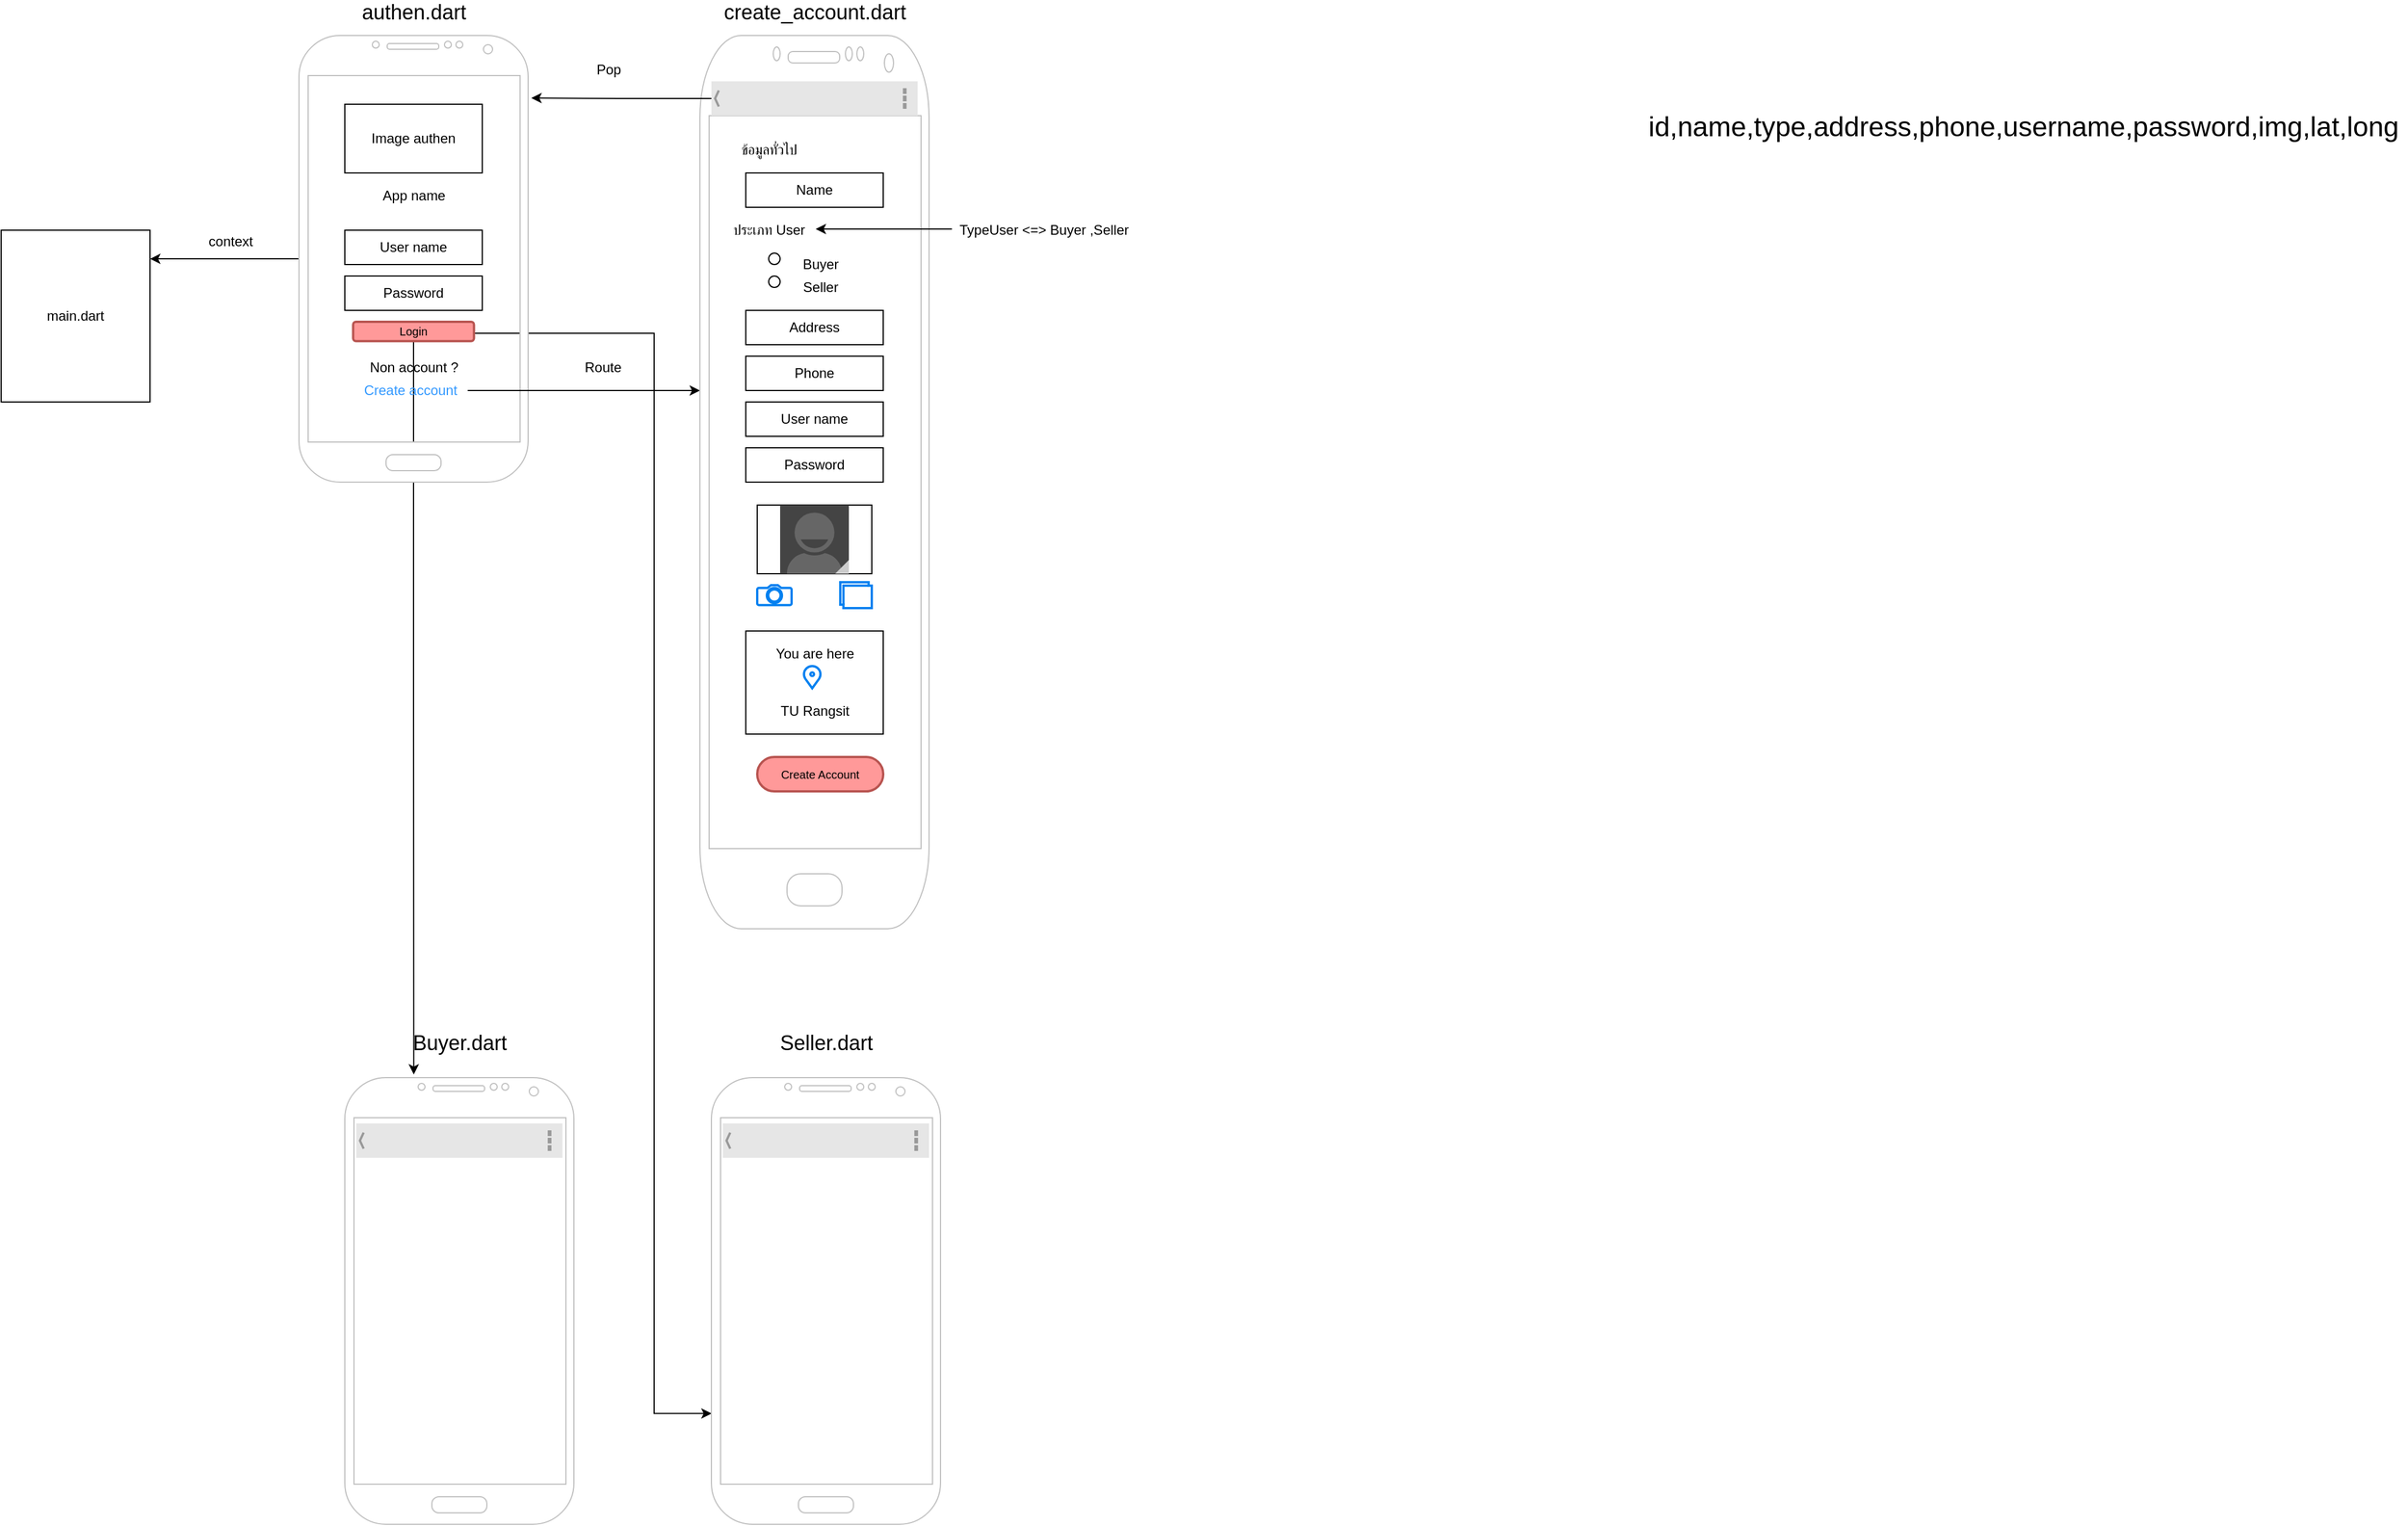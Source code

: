 <mxfile version="15.3.7" type="device"><diagram id="26nUx0y7mRMt_ns1eNpt" name="Page-1"><mxGraphModel dx="2374" dy="1134" grid="1" gridSize="10" guides="0" tooltips="1" connect="1" arrows="1" fold="1" page="1" pageScale="1" pageWidth="4681" pageHeight="3300" math="0" shadow="0"><root><mxCell id="0"/><mxCell id="1" parent="0"/><mxCell id="sx2doZqShM9R0IfDt5Ej-10" style="edgeStyle=orthogonalEdgeStyle;rounded=0;orthogonalLoop=1;jettySize=auto;html=1;entryX=0.301;entryY=-0.007;entryDx=0;entryDy=0;entryPerimeter=0;exitX=0.5;exitY=1;exitDx=0;exitDy=0;" parent="1" source="1dJgHvSNQoC90cyxaBVK-8" target="sx2doZqShM9R0IfDt5Ej-3" edge="1"><mxGeometry relative="1" as="geometry"/></mxCell><mxCell id="sx2doZqShM9R0IfDt5Ej-11" style="edgeStyle=orthogonalEdgeStyle;rounded=0;orthogonalLoop=1;jettySize=auto;html=1;entryX=0.001;entryY=0.752;entryDx=0;entryDy=0;entryPerimeter=0;exitX=1;exitY=0.25;exitDx=0;exitDy=0;" parent="1" source="1dJgHvSNQoC90cyxaBVK-8" target="sx2doZqShM9R0IfDt5Ej-7" edge="1"><mxGeometry relative="1" as="geometry"><mxPoint x="580" y="1230" as="targetPoint"/><Array as="points"><mxPoint x="443" y="340"/><mxPoint x="600" y="340"/><mxPoint x="600" y="1283"/></Array></mxGeometry></mxCell><mxCell id="sx2doZqShM9R0IfDt5Ej-13" style="edgeStyle=orthogonalEdgeStyle;rounded=0;orthogonalLoop=1;jettySize=auto;html=1;entryX=1;entryY=0.167;entryDx=0;entryDy=0;entryPerimeter=0;" parent="1" source="1dJgHvSNQoC90cyxaBVK-1" target="sx2doZqShM9R0IfDt5Ej-12" edge="1"><mxGeometry relative="1" as="geometry"/></mxCell><mxCell id="1dJgHvSNQoC90cyxaBVK-1" value="" style="verticalLabelPosition=bottom;verticalAlign=top;html=1;shadow=0;dashed=0;strokeWidth=1;shape=mxgraph.android.phone2;strokeColor=#c0c0c0;" parent="1" vertex="1"><mxGeometry x="290" y="80" width="200" height="390" as="geometry"/></mxCell><mxCell id="1dJgHvSNQoC90cyxaBVK-2" value="&lt;font style=&quot;font-size: 18px&quot;&gt;authen.dart&lt;/font&gt;" style="text;html=1;align=center;verticalAlign=middle;resizable=0;points=[];autosize=1;strokeColor=none;" parent="1" vertex="1"><mxGeometry x="335" y="50" width="110" height="20" as="geometry"/></mxCell><mxCell id="1dJgHvSNQoC90cyxaBVK-3" value="Image authen" style="whiteSpace=wrap;html=1;" parent="1" vertex="1"><mxGeometry x="330" y="140" width="120" height="60" as="geometry"/></mxCell><mxCell id="1dJgHvSNQoC90cyxaBVK-5" value="App name" style="text;html=1;align=center;verticalAlign=middle;resizable=0;points=[];autosize=1;strokeColor=none;" parent="1" vertex="1"><mxGeometry x="355" y="210" width="70" height="20" as="geometry"/></mxCell><mxCell id="1dJgHvSNQoC90cyxaBVK-6" value="User name" style="whiteSpace=wrap;html=1;" parent="1" vertex="1"><mxGeometry x="330" y="250" width="120" height="30" as="geometry"/></mxCell><mxCell id="1dJgHvSNQoC90cyxaBVK-7" value="Password" style="whiteSpace=wrap;html=1;" parent="1" vertex="1"><mxGeometry x="330" y="290" width="120" height="30" as="geometry"/></mxCell><mxCell id="1dJgHvSNQoC90cyxaBVK-8" value="Login" style="rounded=1;html=1;shadow=0;dashed=0;whiteSpace=wrap;fontSize=10;align=center;strokeColor=#b85450;strokeWidth=2;fillColor=#FF9999;" parent="1" vertex="1"><mxGeometry x="337.25" y="330" width="105.5" height="16.88" as="geometry"/></mxCell><mxCell id="1dJgHvSNQoC90cyxaBVK-9" value="Non account ?" style="text;html=1;align=center;verticalAlign=middle;resizable=0;points=[];autosize=1;strokeColor=none;" parent="1" vertex="1"><mxGeometry x="345" y="360" width="90" height="20" as="geometry"/></mxCell><mxCell id="1dJgHvSNQoC90cyxaBVK-32" style="edgeStyle=orthogonalEdgeStyle;rounded=0;orthogonalLoop=1;jettySize=auto;html=1;" parent="1" source="1dJgHvSNQoC90cyxaBVK-10" edge="1"><mxGeometry relative="1" as="geometry"><mxPoint x="640" y="390" as="targetPoint"/><Array as="points"><mxPoint x="640" y="390"/></Array></mxGeometry></mxCell><mxCell id="1dJgHvSNQoC90cyxaBVK-10" value="&lt;font color=&quot;#3399ff&quot;&gt;Create account&lt;/font&gt;" style="text;html=1;align=center;verticalAlign=middle;resizable=0;points=[];autosize=1;strokeColor=none;" parent="1" vertex="1"><mxGeometry x="337.25" y="380" width="100" height="20" as="geometry"/></mxCell><mxCell id="1dJgHvSNQoC90cyxaBVK-12" value="Route" style="text;html=1;align=center;verticalAlign=middle;resizable=0;points=[];autosize=1;strokeColor=none;" parent="1" vertex="1"><mxGeometry x="530" y="360" width="50" height="20" as="geometry"/></mxCell><mxCell id="1dJgHvSNQoC90cyxaBVK-13" value="" style="verticalLabelPosition=bottom;verticalAlign=top;html=1;shadow=0;dashed=0;strokeWidth=1;shape=mxgraph.android.phone2;strokeColor=#c0c0c0;" parent="1" vertex="1"><mxGeometry x="640" y="80" width="200" height="780" as="geometry"/></mxCell><mxCell id="1dJgHvSNQoC90cyxaBVK-15" style="edgeStyle=orthogonalEdgeStyle;rounded=0;orthogonalLoop=1;jettySize=auto;html=1;entryX=1.014;entryY=0.14;entryDx=0;entryDy=0;entryPerimeter=0;" parent="1" source="1dJgHvSNQoC90cyxaBVK-14" target="1dJgHvSNQoC90cyxaBVK-1" edge="1"><mxGeometry relative="1" as="geometry"/></mxCell><mxCell id="1dJgHvSNQoC90cyxaBVK-14" value="" style="strokeWidth=1;html=1;shadow=0;dashed=0;shape=mxgraph.android.action_bar_landscape;fillColor=#E6E6E6;strokeColor=#c0c0c0;strokeWidth=2;" parent="1" vertex="1"><mxGeometry x="650" y="120" width="180" height="30" as="geometry"/></mxCell><mxCell id="1dJgHvSNQoC90cyxaBVK-17" value="Pop" style="text;html=1;align=center;verticalAlign=middle;resizable=0;points=[];autosize=1;strokeColor=none;" parent="1" vertex="1"><mxGeometry x="540" y="100" width="40" height="20" as="geometry"/></mxCell><mxCell id="1dJgHvSNQoC90cyxaBVK-18" value="" style="whiteSpace=wrap;html=1;" parent="1" vertex="1"><mxGeometry x="690" y="490" width="100" height="60" as="geometry"/></mxCell><mxCell id="1dJgHvSNQoC90cyxaBVK-20" value="" style="html=1;verticalLabelPosition=bottom;align=center;labelBackgroundColor=#ffffff;verticalAlign=top;strokeWidth=2;strokeColor=#0080F0;shadow=0;dashed=0;shape=mxgraph.ios7.icons.user;fillColor=#FFFFFF;" parent="1" vertex="1"><mxGeometry x="717.5" y="497.5" width="45" height="45" as="geometry"/></mxCell><mxCell id="1dJgHvSNQoC90cyxaBVK-22" value="" style="html=1;verticalLabelPosition=bottom;align=center;labelBackgroundColor=#ffffff;verticalAlign=top;strokeWidth=2;strokeColor=#0080F0;shadow=0;dashed=0;shape=mxgraph.ios7.icons.camera;fillColor=#FFFFFF;" parent="1" vertex="1"><mxGeometry x="690" y="560" width="30" height="17.4" as="geometry"/></mxCell><mxCell id="1dJgHvSNQoC90cyxaBVK-23" value="" style="html=1;verticalLabelPosition=bottom;align=center;labelBackgroundColor=#ffffff;verticalAlign=top;strokeWidth=2;strokeColor=#0080F0;shadow=0;dashed=0;shape=mxgraph.ios7.icons.folders_2;fillColor=#FFFFFF;" parent="1" vertex="1"><mxGeometry x="762.5" y="557.4" width="27.5" height="22.6" as="geometry"/></mxCell><mxCell id="1dJgHvSNQoC90cyxaBVK-26" value="&lt;font style=&quot;font-size: 18px&quot;&gt;create_account.dart&lt;/font&gt;" style="text;html=1;align=center;verticalAlign=middle;resizable=0;points=[];autosize=1;strokeColor=none;" parent="1" vertex="1"><mxGeometry x="655" y="50" width="170" height="20" as="geometry"/></mxCell><mxCell id="1dJgHvSNQoC90cyxaBVK-27" value="Name" style="whiteSpace=wrap;html=1;" parent="1" vertex="1"><mxGeometry x="680" y="200" width="120" height="30" as="geometry"/></mxCell><mxCell id="1dJgHvSNQoC90cyxaBVK-28" value="User name" style="whiteSpace=wrap;html=1;" parent="1" vertex="1"><mxGeometry x="680" y="400" width="120" height="30" as="geometry"/></mxCell><mxCell id="1dJgHvSNQoC90cyxaBVK-29" value="Password" style="whiteSpace=wrap;html=1;" parent="1" vertex="1"><mxGeometry x="680" y="440" width="120" height="30" as="geometry"/></mxCell><mxCell id="1dJgHvSNQoC90cyxaBVK-33" value="" style="whiteSpace=wrap;html=1;" parent="1" vertex="1"><mxGeometry x="680" y="600" width="120" height="90" as="geometry"/></mxCell><mxCell id="1dJgHvSNQoC90cyxaBVK-34" value="" style="html=1;verticalLabelPosition=bottom;align=center;labelBackgroundColor=#ffffff;verticalAlign=top;strokeWidth=2;strokeColor=#0080F0;shadow=0;dashed=0;shape=mxgraph.ios7.icons.location;fillColor=#FFFFFF;" parent="1" vertex="1"><mxGeometry x="730" y="630" width="16" height="20" as="geometry"/></mxCell><mxCell id="1dJgHvSNQoC90cyxaBVK-35" value="You are here" style="text;html=1;align=center;verticalAlign=middle;resizable=0;points=[];autosize=1;strokeColor=none;" parent="1" vertex="1"><mxGeometry x="700" y="610" width="80" height="20" as="geometry"/></mxCell><mxCell id="pUANR-uJmT7myDHNlWh9-1" value="TU Rangsit" style="text;html=1;align=center;verticalAlign=middle;resizable=0;points=[];autosize=1;strokeColor=none;" parent="1" vertex="1"><mxGeometry x="700" y="660" width="80" height="20" as="geometry"/></mxCell><mxCell id="pUANR-uJmT7myDHNlWh9-2" value="ประเภท User" style="text;html=1;align=center;verticalAlign=middle;resizable=0;points=[];autosize=1;strokeColor=none;" parent="1" vertex="1"><mxGeometry x="660" y="240" width="80" height="20" as="geometry"/></mxCell><mxCell id="pUANR-uJmT7myDHNlWh9-13" value="ข้อมูลทั่วไป" style="text;html=1;align=center;verticalAlign=middle;resizable=0;points=[];autosize=1;strokeColor=none;" parent="1" vertex="1"><mxGeometry x="665" y="170" width="70" height="20" as="geometry"/></mxCell><mxCell id="pUANR-uJmT7myDHNlWh9-14" value="" style="ellipse;whiteSpace=wrap;html=1;aspect=fixed;" parent="1" vertex="1"><mxGeometry x="700" y="270" width="10" height="10" as="geometry"/></mxCell><mxCell id="pUANR-uJmT7myDHNlWh9-16" value="" style="ellipse;whiteSpace=wrap;html=1;aspect=fixed;" parent="1" vertex="1"><mxGeometry x="700" y="290" width="10" height="10" as="geometry"/></mxCell><mxCell id="pUANR-uJmT7myDHNlWh9-23" value="Buyer" style="text;html=1;align=center;verticalAlign=middle;resizable=0;points=[];autosize=1;strokeColor=none;" parent="1" vertex="1"><mxGeometry x="720" y="270" width="50" height="20" as="geometry"/></mxCell><mxCell id="pUANR-uJmT7myDHNlWh9-24" value="Seller" style="text;html=1;align=center;verticalAlign=middle;resizable=0;points=[];autosize=1;strokeColor=none;" parent="1" vertex="1"><mxGeometry x="720" y="290" width="50" height="20" as="geometry"/></mxCell><mxCell id="pUANR-uJmT7myDHNlWh9-27" value="Address" style="whiteSpace=wrap;html=1;" parent="1" vertex="1"><mxGeometry x="680" y="320" width="120" height="30" as="geometry"/></mxCell><mxCell id="pUANR-uJmT7myDHNlWh9-28" value="Phone" style="whiteSpace=wrap;html=1;" parent="1" vertex="1"><mxGeometry x="680" y="360" width="120" height="30" as="geometry"/></mxCell><mxCell id="pUANR-uJmT7myDHNlWh9-29" value="Create Account" style="rounded=1;html=1;shadow=0;dashed=0;whiteSpace=wrap;fontSize=10;align=center;strokeColor=#b85450;strokeWidth=2;fillColor=#FF9999;arcSize=50;" parent="1" vertex="1"><mxGeometry x="690" y="710" width="110" height="30" as="geometry"/></mxCell><mxCell id="sx2doZqShM9R0IfDt5Ej-1" value="" style="verticalLabelPosition=bottom;verticalAlign=top;html=1;shadow=0;dashed=0;strokeWidth=1;shape=mxgraph.android.contact_badge_normal;" parent="1" vertex="1"><mxGeometry x="710" y="490" width="60" height="60" as="geometry"/></mxCell><mxCell id="sx2doZqShM9R0IfDt5Ej-3" value="" style="verticalLabelPosition=bottom;verticalAlign=top;html=1;shadow=0;dashed=0;strokeWidth=1;shape=mxgraph.android.phone2;strokeColor=#c0c0c0;" parent="1" vertex="1"><mxGeometry x="330" y="990" width="200" height="390" as="geometry"/></mxCell><mxCell id="sx2doZqShM9R0IfDt5Ej-5" value="&lt;font style=&quot;font-size: 18px&quot;&gt;Buyer.dart&lt;/font&gt;" style="text;html=1;align=center;verticalAlign=middle;resizable=0;points=[];autosize=1;strokeColor=none;" parent="1" vertex="1"><mxGeometry x="380" y="950" width="100" height="20" as="geometry"/></mxCell><mxCell id="sx2doZqShM9R0IfDt5Ej-6" value="" style="strokeWidth=1;html=1;shadow=0;dashed=0;shape=mxgraph.android.action_bar_landscape;fillColor=#E6E6E6;strokeColor=#c0c0c0;strokeWidth=2;" parent="1" vertex="1"><mxGeometry x="340" y="1030" width="180" height="30" as="geometry"/></mxCell><mxCell id="sx2doZqShM9R0IfDt5Ej-7" value="" style="verticalLabelPosition=bottom;verticalAlign=top;html=1;shadow=0;dashed=0;strokeWidth=1;shape=mxgraph.android.phone2;strokeColor=#c0c0c0;" parent="1" vertex="1"><mxGeometry x="650" y="990" width="200" height="390" as="geometry"/></mxCell><mxCell id="sx2doZqShM9R0IfDt5Ej-8" value="&lt;font style=&quot;font-size: 18px&quot;&gt;Seller.dart&lt;/font&gt;" style="text;html=1;align=center;verticalAlign=middle;resizable=0;points=[];autosize=1;strokeColor=none;" parent="1" vertex="1"><mxGeometry x="700" y="950" width="100" height="20" as="geometry"/></mxCell><mxCell id="sx2doZqShM9R0IfDt5Ej-9" value="" style="strokeWidth=1;html=1;shadow=0;dashed=0;shape=mxgraph.android.action_bar_landscape;fillColor=#E6E6E6;strokeColor=#c0c0c0;strokeWidth=2;" parent="1" vertex="1"><mxGeometry x="660" y="1030" width="180" height="30" as="geometry"/></mxCell><mxCell id="sx2doZqShM9R0IfDt5Ej-12" value="main.dart" style="whiteSpace=wrap;html=1;" parent="1" vertex="1"><mxGeometry x="30" y="250" width="130" height="150" as="geometry"/></mxCell><mxCell id="sx2doZqShM9R0IfDt5Ej-14" value="context" style="text;html=1;align=center;verticalAlign=middle;resizable=0;points=[];autosize=1;strokeColor=none;" parent="1" vertex="1"><mxGeometry x="205" y="250" width="50" height="20" as="geometry"/></mxCell><mxCell id="dlDtpXEqqksPlK_vMgku-2" style="edgeStyle=orthogonalEdgeStyle;rounded=0;orthogonalLoop=1;jettySize=auto;html=1;entryX=1.013;entryY=0.45;entryDx=0;entryDy=0;entryPerimeter=0;" parent="1" source="dlDtpXEqqksPlK_vMgku-1" target="pUANR-uJmT7myDHNlWh9-2" edge="1"><mxGeometry relative="1" as="geometry"><Array as="points"><mxPoint x="830" y="249"/><mxPoint x="830" y="249"/></Array></mxGeometry></mxCell><mxCell id="dlDtpXEqqksPlK_vMgku-1" value="TypeUser &amp;lt;=&amp;gt; Buyer ,Seller" style="text;html=1;align=center;verticalAlign=middle;resizable=0;points=[];autosize=1;strokeColor=none;fillColor=none;" parent="1" vertex="1"><mxGeometry x="860" y="240" width="160" height="20" as="geometry"/></mxCell><mxCell id="LMOqmEAM0iXdmg_1I7qe-1" value="&lt;font style=&quot;font-size: 24px&quot;&gt;id,name,type,address,phone,username,password,img,lat,long&lt;/font&gt;" style="text;html=1;align=center;verticalAlign=middle;resizable=0;points=[];autosize=1;strokeColor=none;fillColor=none;" vertex="1" parent="1"><mxGeometry x="1460" y="150" width="670" height="20" as="geometry"/></mxCell></root></mxGraphModel></diagram></mxfile>